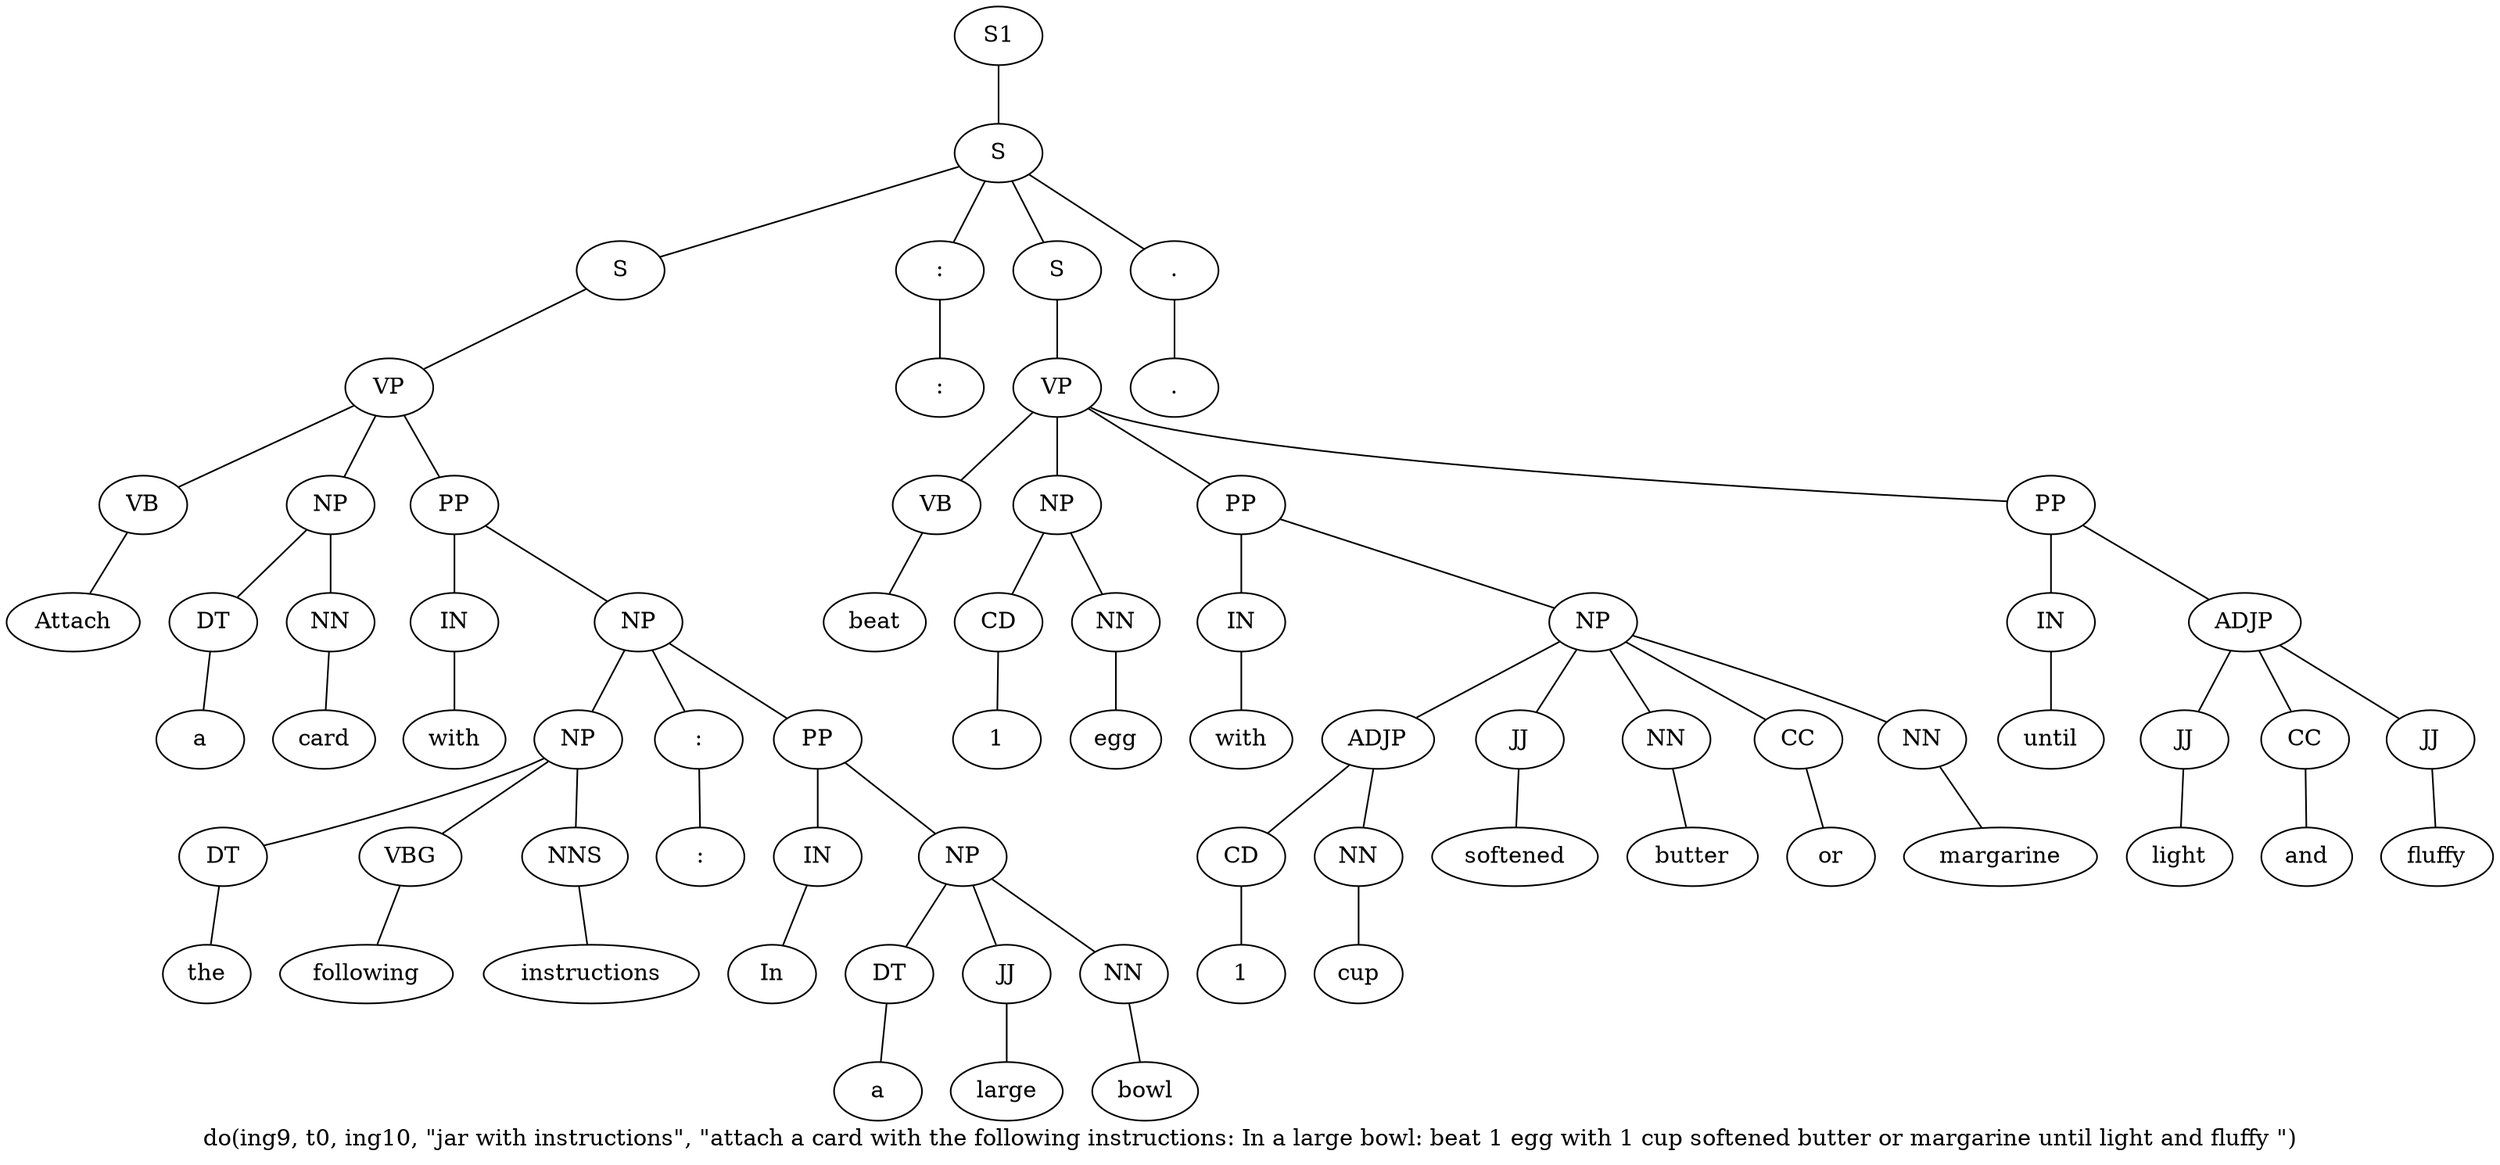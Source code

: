 graph SyntaxGraph {
	label = "do(ing9, t0, ing10, \"jar with instructions\", \"attach a card with the following instructions: In a large bowl: beat 1 egg with 1 cup softened butter or margarine until light and fluffy \")";
	Node0 [label="S1"];
	Node1 [label="S"];
	Node2 [label="S"];
	Node3 [label="VP"];
	Node4 [label="VB"];
	Node5 [label="Attach"];
	Node6 [label="NP"];
	Node7 [label="DT"];
	Node8 [label="a"];
	Node9 [label="NN"];
	Node10 [label="card"];
	Node11 [label="PP"];
	Node12 [label="IN"];
	Node13 [label="with"];
	Node14 [label="NP"];
	Node15 [label="NP"];
	Node16 [label="DT"];
	Node17 [label="the"];
	Node18 [label="VBG"];
	Node19 [label="following"];
	Node20 [label="NNS"];
	Node21 [label="instructions"];
	Node22 [label=":"];
	Node23 [label=":"];
	Node24 [label="PP"];
	Node25 [label="IN"];
	Node26 [label="In"];
	Node27 [label="NP"];
	Node28 [label="DT"];
	Node29 [label="a"];
	Node30 [label="JJ"];
	Node31 [label="large"];
	Node32 [label="NN"];
	Node33 [label="bowl"];
	Node34 [label=":"];
	Node35 [label=":"];
	Node36 [label="S"];
	Node37 [label="VP"];
	Node38 [label="VB"];
	Node39 [label="beat"];
	Node40 [label="NP"];
	Node41 [label="CD"];
	Node42 [label="1"];
	Node43 [label="NN"];
	Node44 [label="egg"];
	Node45 [label="PP"];
	Node46 [label="IN"];
	Node47 [label="with"];
	Node48 [label="NP"];
	Node49 [label="ADJP"];
	Node50 [label="CD"];
	Node51 [label="1"];
	Node52 [label="NN"];
	Node53 [label="cup"];
	Node54 [label="JJ"];
	Node55 [label="softened"];
	Node56 [label="NN"];
	Node57 [label="butter"];
	Node58 [label="CC"];
	Node59 [label="or"];
	Node60 [label="NN"];
	Node61 [label="margarine"];
	Node62 [label="PP"];
	Node63 [label="IN"];
	Node64 [label="until"];
	Node65 [label="ADJP"];
	Node66 [label="JJ"];
	Node67 [label="light"];
	Node68 [label="CC"];
	Node69 [label="and"];
	Node70 [label="JJ"];
	Node71 [label="fluffy"];
	Node72 [label="."];
	Node73 [label="."];

	Node0 -- Node1;
	Node1 -- Node2;
	Node1 -- Node34;
	Node1 -- Node36;
	Node1 -- Node72;
	Node2 -- Node3;
	Node3 -- Node4;
	Node3 -- Node6;
	Node3 -- Node11;
	Node4 -- Node5;
	Node6 -- Node7;
	Node6 -- Node9;
	Node7 -- Node8;
	Node9 -- Node10;
	Node11 -- Node12;
	Node11 -- Node14;
	Node12 -- Node13;
	Node14 -- Node15;
	Node14 -- Node22;
	Node14 -- Node24;
	Node15 -- Node16;
	Node15 -- Node18;
	Node15 -- Node20;
	Node16 -- Node17;
	Node18 -- Node19;
	Node20 -- Node21;
	Node22 -- Node23;
	Node24 -- Node25;
	Node24 -- Node27;
	Node25 -- Node26;
	Node27 -- Node28;
	Node27 -- Node30;
	Node27 -- Node32;
	Node28 -- Node29;
	Node30 -- Node31;
	Node32 -- Node33;
	Node34 -- Node35;
	Node36 -- Node37;
	Node37 -- Node38;
	Node37 -- Node40;
	Node37 -- Node45;
	Node37 -- Node62;
	Node38 -- Node39;
	Node40 -- Node41;
	Node40 -- Node43;
	Node41 -- Node42;
	Node43 -- Node44;
	Node45 -- Node46;
	Node45 -- Node48;
	Node46 -- Node47;
	Node48 -- Node49;
	Node48 -- Node54;
	Node48 -- Node56;
	Node48 -- Node58;
	Node48 -- Node60;
	Node49 -- Node50;
	Node49 -- Node52;
	Node50 -- Node51;
	Node52 -- Node53;
	Node54 -- Node55;
	Node56 -- Node57;
	Node58 -- Node59;
	Node60 -- Node61;
	Node62 -- Node63;
	Node62 -- Node65;
	Node63 -- Node64;
	Node65 -- Node66;
	Node65 -- Node68;
	Node65 -- Node70;
	Node66 -- Node67;
	Node68 -- Node69;
	Node70 -- Node71;
	Node72 -- Node73;
}